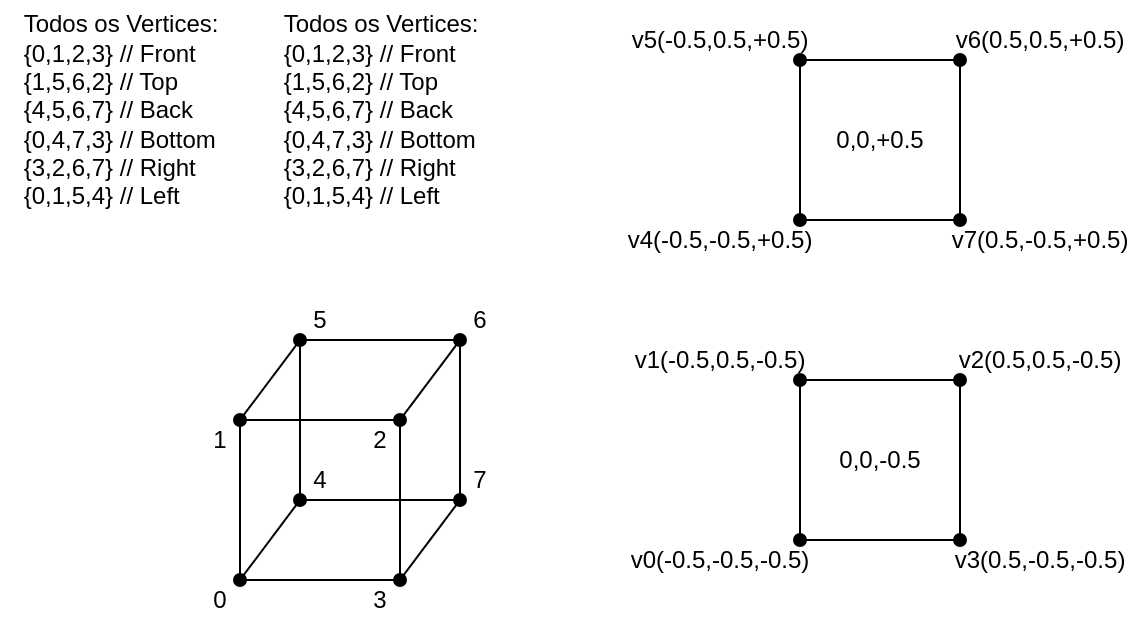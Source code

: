 <mxfile version="22.1.21" type="device">
  <diagram name="Page-1" id="x9ZCtoY-q0n4JK0HBzSj">
    <mxGraphModel dx="322" dy="507" grid="1" gridSize="10" guides="1" tooltips="1" connect="1" arrows="1" fold="1" page="1" pageScale="1" pageWidth="850" pageHeight="1100" math="0" shadow="0">
      <root>
        <mxCell id="0" />
        <mxCell id="1" parent="0" />
        <mxCell id="fyuD19owhMm5K2E04UF8-2" value="" style="whiteSpace=wrap;html=1;aspect=fixed;fillColor=none;" parent="1" vertex="1">
          <mxGeometry x="410" y="430" width="80" height="80" as="geometry" />
        </mxCell>
        <mxCell id="fyuD19owhMm5K2E04UF8-1" value="" style="whiteSpace=wrap;html=1;aspect=fixed;fillColor=none;" parent="1" vertex="1">
          <mxGeometry x="380" y="470" width="80" height="80" as="geometry" />
        </mxCell>
        <mxCell id="fyuD19owhMm5K2E04UF8-3" value="" style="endArrow=oval;html=1;rounded=0;entryX=0;entryY=0;entryDx=0;entryDy=0;exitX=0;exitY=0;exitDx=0;exitDy=0;startArrow=oval;startFill=1;endFill=1;" parent="1" source="fyuD19owhMm5K2E04UF8-1" target="fyuD19owhMm5K2E04UF8-2" edge="1">
          <mxGeometry width="50" height="50" relative="1" as="geometry">
            <mxPoint x="400" y="530" as="sourcePoint" />
            <mxPoint x="450" y="480" as="targetPoint" />
          </mxGeometry>
        </mxCell>
        <mxCell id="fyuD19owhMm5K2E04UF8-4" value="" style="endArrow=oval;html=1;rounded=0;entryX=1;entryY=0;entryDx=0;entryDy=0;exitX=1;exitY=0;exitDx=0;exitDy=0;startArrow=oval;startFill=1;endFill=1;" parent="1" source="fyuD19owhMm5K2E04UF8-1" target="fyuD19owhMm5K2E04UF8-2" edge="1">
          <mxGeometry width="50" height="50" relative="1" as="geometry">
            <mxPoint x="390" y="480" as="sourcePoint" />
            <mxPoint x="420" y="440" as="targetPoint" />
          </mxGeometry>
        </mxCell>
        <mxCell id="fyuD19owhMm5K2E04UF8-5" value="" style="endArrow=oval;html=1;rounded=0;entryX=1;entryY=1;entryDx=0;entryDy=0;exitX=1;exitY=1;exitDx=0;exitDy=0;startArrow=oval;startFill=1;endFill=1;" parent="1" source="fyuD19owhMm5K2E04UF8-1" target="fyuD19owhMm5K2E04UF8-2" edge="1">
          <mxGeometry width="50" height="50" relative="1" as="geometry">
            <mxPoint x="470" y="480" as="sourcePoint" />
            <mxPoint x="500" y="440" as="targetPoint" />
          </mxGeometry>
        </mxCell>
        <mxCell id="fyuD19owhMm5K2E04UF8-7" value="" style="endArrow=oval;html=1;rounded=0;entryX=1;entryY=1;entryDx=0;entryDy=0;exitX=1;exitY=1;exitDx=0;exitDy=0;startArrow=oval;startFill=1;endFill=1;" parent="1" edge="1">
          <mxGeometry width="50" height="50" relative="1" as="geometry">
            <mxPoint x="380" y="550" as="sourcePoint" />
            <mxPoint x="410" y="510" as="targetPoint" />
          </mxGeometry>
        </mxCell>
        <mxCell id="CApC4akg4pVm-70wWdQ4-1" value="0" style="text;html=1;strokeColor=none;fillColor=none;align=center;verticalAlign=middle;whiteSpace=wrap;rounded=0;" parent="1" vertex="1">
          <mxGeometry x="360" y="550" width="20" height="20" as="geometry" />
        </mxCell>
        <mxCell id="CApC4akg4pVm-70wWdQ4-2" value="1" style="text;html=1;strokeColor=none;fillColor=none;align=center;verticalAlign=middle;whiteSpace=wrap;rounded=0;" parent="1" vertex="1">
          <mxGeometry x="360" y="470" width="20" height="20" as="geometry" />
        </mxCell>
        <mxCell id="CApC4akg4pVm-70wWdQ4-3" value="4" style="text;html=1;strokeColor=none;fillColor=none;align=center;verticalAlign=middle;whiteSpace=wrap;rounded=0;" parent="1" vertex="1">
          <mxGeometry x="410" y="490" width="20" height="20" as="geometry" />
        </mxCell>
        <mxCell id="CApC4akg4pVm-70wWdQ4-5" value="2" style="text;html=1;strokeColor=none;fillColor=none;align=center;verticalAlign=middle;whiteSpace=wrap;rounded=0;" parent="1" vertex="1">
          <mxGeometry x="440" y="470" width="20" height="20" as="geometry" />
        </mxCell>
        <mxCell id="CApC4akg4pVm-70wWdQ4-6" value="3" style="text;html=1;strokeColor=none;fillColor=none;align=center;verticalAlign=middle;whiteSpace=wrap;rounded=0;" parent="1" vertex="1">
          <mxGeometry x="440" y="550" width="20" height="20" as="geometry" />
        </mxCell>
        <mxCell id="CApC4akg4pVm-70wWdQ4-7" value="5" style="text;html=1;strokeColor=none;fillColor=none;align=center;verticalAlign=middle;whiteSpace=wrap;rounded=0;" parent="1" vertex="1">
          <mxGeometry x="410" y="410" width="20" height="20" as="geometry" />
        </mxCell>
        <mxCell id="CApC4akg4pVm-70wWdQ4-8" value="6" style="text;html=1;strokeColor=none;fillColor=none;align=center;verticalAlign=middle;whiteSpace=wrap;rounded=0;" parent="1" vertex="1">
          <mxGeometry x="490" y="410" width="20" height="20" as="geometry" />
        </mxCell>
        <mxCell id="CApC4akg4pVm-70wWdQ4-9" value="7" style="text;html=1;strokeColor=none;fillColor=none;align=center;verticalAlign=middle;whiteSpace=wrap;rounded=0;" parent="1" vertex="1">
          <mxGeometry x="490" y="490" width="20" height="20" as="geometry" />
        </mxCell>
        <mxCell id="bPGvfjRpayvWadFJSuMm-1" value="" style="whiteSpace=wrap;html=1;aspect=fixed;fillColor=none;rounded=0;glass=0;" vertex="1" parent="1">
          <mxGeometry x="660" y="450" width="80" height="80" as="geometry" />
        </mxCell>
        <mxCell id="bPGvfjRpayvWadFJSuMm-2" value="0,0,-0.5" style="text;html=1;strokeColor=none;fillColor=none;align=center;verticalAlign=middle;whiteSpace=wrap;rounded=0;" vertex="1" parent="1">
          <mxGeometry x="670" y="475" width="60" height="30" as="geometry" />
        </mxCell>
        <mxCell id="bPGvfjRpayvWadFJSuMm-6" value="v1(-0.5,0.5,-0.5)" style="text;html=1;strokeColor=none;fillColor=none;align=center;verticalAlign=middle;whiteSpace=wrap;rounded=0;" vertex="1" parent="1">
          <mxGeometry x="580" y="430" width="80" height="20" as="geometry" />
        </mxCell>
        <mxCell id="bPGvfjRpayvWadFJSuMm-7" value="v0(-0.5,-0.5,-0.5)" style="text;html=1;strokeColor=none;fillColor=none;align=center;verticalAlign=middle;whiteSpace=wrap;rounded=0;" vertex="1" parent="1">
          <mxGeometry x="580" y="530" width="80" height="20" as="geometry" />
        </mxCell>
        <mxCell id="bPGvfjRpayvWadFJSuMm-8" value="v3(0.5,-0.5,-0.5)" style="text;html=1;strokeColor=none;fillColor=none;align=center;verticalAlign=middle;whiteSpace=wrap;rounded=0;" vertex="1" parent="1">
          <mxGeometry x="740" y="530" width="80" height="20" as="geometry" />
        </mxCell>
        <mxCell id="bPGvfjRpayvWadFJSuMm-9" value="v2(0.5,0.5,-0.5)" style="text;html=1;strokeColor=none;fillColor=none;align=center;verticalAlign=middle;whiteSpace=wrap;rounded=0;" vertex="1" parent="1">
          <mxGeometry x="740" y="430" width="80" height="20" as="geometry" />
        </mxCell>
        <mxCell id="bPGvfjRpayvWadFJSuMm-10" value="" style="endArrow=oval;html=1;rounded=0;entryX=0;entryY=0;entryDx=0;entryDy=0;exitX=1;exitY=0;exitDx=0;exitDy=0;startArrow=oval;startFill=1;endFill=1;" edge="1" parent="1" source="bPGvfjRpayvWadFJSuMm-1" target="bPGvfjRpayvWadFJSuMm-1">
          <mxGeometry width="50" height="50" relative="1" as="geometry">
            <mxPoint x="550" y="460" as="sourcePoint" />
            <mxPoint x="580" y="420" as="targetPoint" />
          </mxGeometry>
        </mxCell>
        <mxCell id="bPGvfjRpayvWadFJSuMm-11" value="" style="endArrow=oval;html=1;rounded=0;entryX=0;entryY=0;entryDx=0;entryDy=0;exitX=1;exitY=0;exitDx=0;exitDy=0;startArrow=oval;startFill=1;endFill=1;" edge="1" parent="1">
          <mxGeometry width="50" height="50" relative="1" as="geometry">
            <mxPoint x="740" y="530" as="sourcePoint" />
            <mxPoint x="660" y="530" as="targetPoint" />
          </mxGeometry>
        </mxCell>
        <mxCell id="bPGvfjRpayvWadFJSuMm-12" value="" style="whiteSpace=wrap;html=1;aspect=fixed;fillColor=none;rounded=0;glass=0;" vertex="1" parent="1">
          <mxGeometry x="660" y="290" width="80" height="80" as="geometry" />
        </mxCell>
        <mxCell id="bPGvfjRpayvWadFJSuMm-13" value="0,0,+0.5" style="text;html=1;strokeColor=none;fillColor=none;align=center;verticalAlign=middle;whiteSpace=wrap;rounded=0;" vertex="1" parent="1">
          <mxGeometry x="670" y="315" width="60" height="30" as="geometry" />
        </mxCell>
        <mxCell id="bPGvfjRpayvWadFJSuMm-14" value="v5(-0.5,0.5,+0.5)" style="text;html=1;strokeColor=none;fillColor=none;align=center;verticalAlign=middle;whiteSpace=wrap;rounded=0;" vertex="1" parent="1">
          <mxGeometry x="580" y="270" width="80" height="20" as="geometry" />
        </mxCell>
        <mxCell id="bPGvfjRpayvWadFJSuMm-15" value="v4(-0.5,-0.5,+0.5)" style="text;html=1;strokeColor=none;fillColor=none;align=center;verticalAlign=middle;whiteSpace=wrap;rounded=0;" vertex="1" parent="1">
          <mxGeometry x="580" y="370" width="80" height="20" as="geometry" />
        </mxCell>
        <mxCell id="bPGvfjRpayvWadFJSuMm-16" value="v7(0.5,-0.5,+0.5)" style="text;html=1;strokeColor=none;fillColor=none;align=center;verticalAlign=middle;whiteSpace=wrap;rounded=0;" vertex="1" parent="1">
          <mxGeometry x="740" y="370" width="80" height="20" as="geometry" />
        </mxCell>
        <mxCell id="bPGvfjRpayvWadFJSuMm-17" value="v6(0.5,0.5,+0.5)" style="text;html=1;strokeColor=none;fillColor=none;align=center;verticalAlign=middle;whiteSpace=wrap;rounded=0;" vertex="1" parent="1">
          <mxGeometry x="740" y="270" width="80" height="20" as="geometry" />
        </mxCell>
        <mxCell id="bPGvfjRpayvWadFJSuMm-18" value="" style="endArrow=oval;html=1;rounded=0;entryX=0;entryY=0;entryDx=0;entryDy=0;exitX=1;exitY=0;exitDx=0;exitDy=0;startArrow=oval;startFill=1;endFill=1;" edge="1" parent="1" source="bPGvfjRpayvWadFJSuMm-12" target="bPGvfjRpayvWadFJSuMm-12">
          <mxGeometry width="50" height="50" relative="1" as="geometry">
            <mxPoint x="550" y="300" as="sourcePoint" />
            <mxPoint x="580" y="260" as="targetPoint" />
          </mxGeometry>
        </mxCell>
        <mxCell id="bPGvfjRpayvWadFJSuMm-19" value="" style="endArrow=oval;html=1;rounded=0;entryX=0;entryY=0;entryDx=0;entryDy=0;exitX=1;exitY=0;exitDx=0;exitDy=0;startArrow=oval;startFill=1;endFill=1;" edge="1" parent="1">
          <mxGeometry width="50" height="50" relative="1" as="geometry">
            <mxPoint x="740" y="370" as="sourcePoint" />
            <mxPoint x="660" y="370" as="targetPoint" />
          </mxGeometry>
        </mxCell>
        <mxCell id="bPGvfjRpayvWadFJSuMm-22" value="&lt;div style=&quot;text-align: left;&quot;&gt;&lt;span style=&quot;background-color: initial;&quot;&gt;Todos os Vertices:&lt;/span&gt;&lt;/div&gt;&lt;div style=&quot;text-align: left;&quot;&gt;&lt;span style=&quot;background-color: initial;&quot;&gt;{0,1,2,3} // Front&lt;/span&gt;&lt;/div&gt;&lt;div style=&quot;text-align: left;&quot;&gt;&lt;span style=&quot;background-color: initial;&quot;&gt;{1,5,6,2} // Top&lt;/span&gt;&lt;/div&gt;&lt;div style=&quot;text-align: left;&quot;&gt;&lt;span style=&quot;background-color: initial;&quot;&gt;{4,5,6,7} // Back&lt;/span&gt;&lt;/div&gt;&lt;div style=&quot;text-align: left;&quot;&gt;&lt;span style=&quot;background-color: initial;&quot;&gt;{0,4,7,3} // Bottom&lt;/span&gt;&lt;/div&gt;&lt;div style=&quot;text-align: left;&quot;&gt;&lt;span style=&quot;background-color: initial;&quot;&gt;{3,2,6,7} // Right&lt;/span&gt;&lt;/div&gt;&lt;div style=&quot;text-align: left;&quot;&gt;&lt;span style=&quot;background-color: initial;&quot;&gt;{0,1,5,4} // Left&lt;/span&gt;&lt;/div&gt;" style="text;html=1;align=center;verticalAlign=middle;resizable=0;points=[];autosize=1;strokeColor=none;fillColor=none;" vertex="1" parent="1">
          <mxGeometry x="260" y="260" width="120" height="110" as="geometry" />
        </mxCell>
        <mxCell id="bPGvfjRpayvWadFJSuMm-23" value="&lt;div style=&quot;text-align: left;&quot;&gt;&lt;span style=&quot;background-color: initial;&quot;&gt;Todos os Vertices:&lt;/span&gt;&lt;/div&gt;&lt;div style=&quot;text-align: left;&quot;&gt;&lt;span style=&quot;background-color: initial;&quot;&gt;{0,1,2,3} // Front&lt;/span&gt;&lt;/div&gt;&lt;div style=&quot;text-align: left;&quot;&gt;&lt;span style=&quot;background-color: initial;&quot;&gt;{1,5,6,2} // Top&lt;/span&gt;&lt;/div&gt;&lt;div style=&quot;text-align: left;&quot;&gt;&lt;span style=&quot;background-color: initial;&quot;&gt;{4,5,6,7} // Back&lt;/span&gt;&lt;/div&gt;&lt;div style=&quot;text-align: left;&quot;&gt;&lt;span style=&quot;background-color: initial;&quot;&gt;{0,4,7,3} // Bottom&lt;/span&gt;&lt;/div&gt;&lt;div style=&quot;text-align: left;&quot;&gt;&lt;span style=&quot;background-color: initial;&quot;&gt;{3,2,6,7} // Right&lt;/span&gt;&lt;/div&gt;&lt;div style=&quot;text-align: left;&quot;&gt;&lt;span style=&quot;background-color: initial;&quot;&gt;{0,1,5,4} // Left&lt;/span&gt;&lt;/div&gt;" style="text;html=1;align=center;verticalAlign=middle;resizable=0;points=[];autosize=1;strokeColor=none;fillColor=none;" vertex="1" parent="1">
          <mxGeometry x="390" y="260" width="120" height="110" as="geometry" />
        </mxCell>
      </root>
    </mxGraphModel>
  </diagram>
</mxfile>
